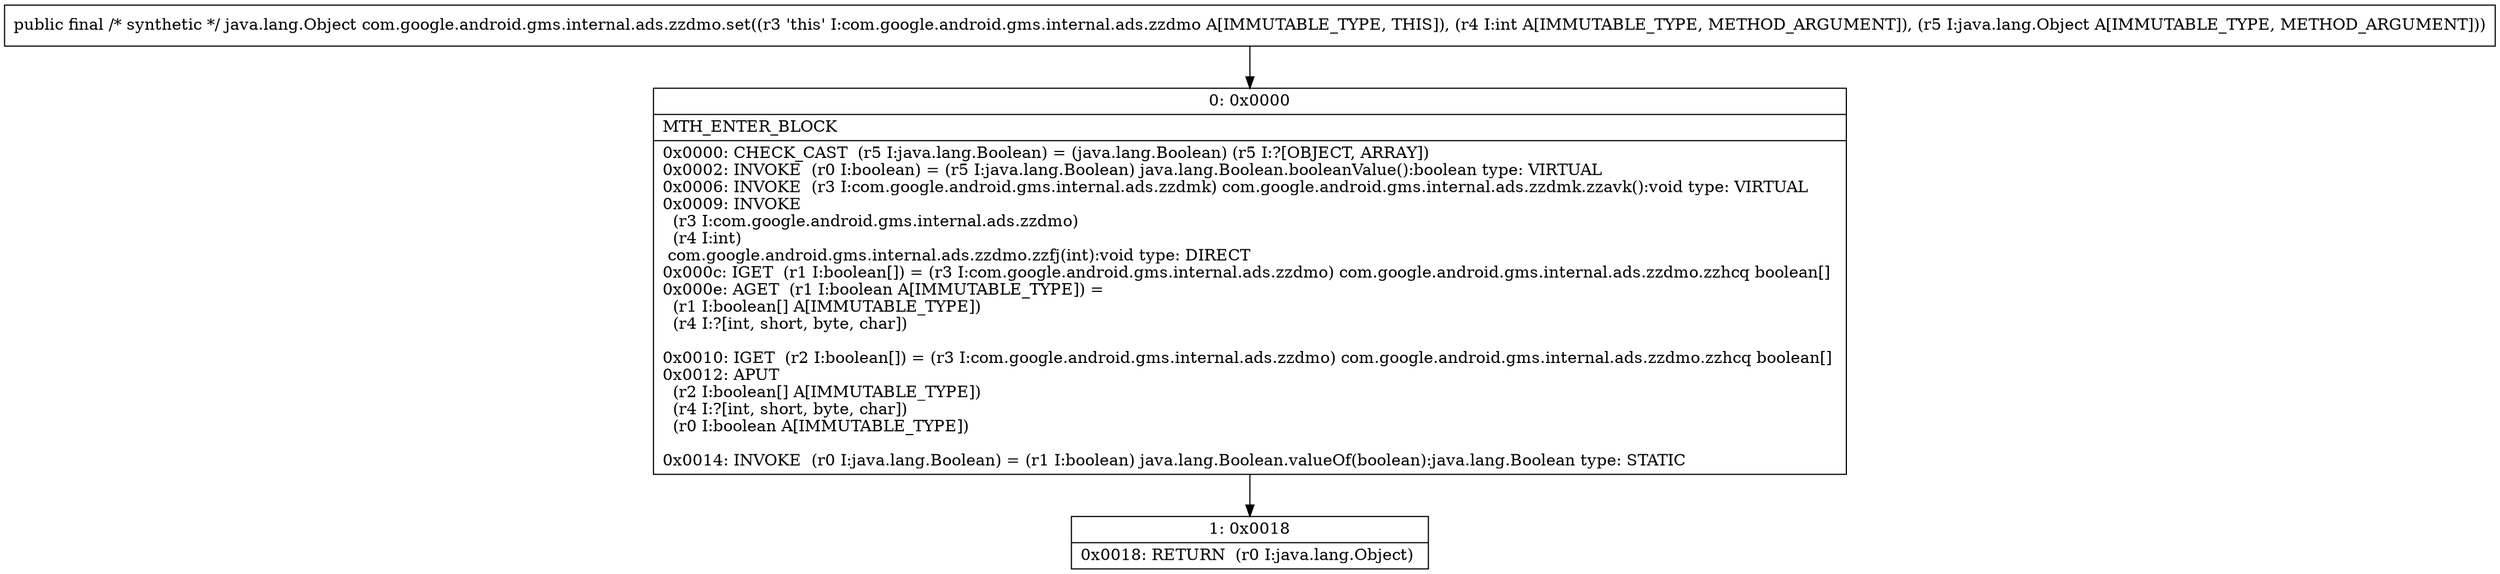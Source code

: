 digraph "CFG forcom.google.android.gms.internal.ads.zzdmo.set(ILjava\/lang\/Object;)Ljava\/lang\/Object;" {
Node_0 [shape=record,label="{0\:\ 0x0000|MTH_ENTER_BLOCK\l|0x0000: CHECK_CAST  (r5 I:java.lang.Boolean) = (java.lang.Boolean) (r5 I:?[OBJECT, ARRAY]) \l0x0002: INVOKE  (r0 I:boolean) = (r5 I:java.lang.Boolean) java.lang.Boolean.booleanValue():boolean type: VIRTUAL \l0x0006: INVOKE  (r3 I:com.google.android.gms.internal.ads.zzdmk) com.google.android.gms.internal.ads.zzdmk.zzavk():void type: VIRTUAL \l0x0009: INVOKE  \l  (r3 I:com.google.android.gms.internal.ads.zzdmo)\l  (r4 I:int)\l com.google.android.gms.internal.ads.zzdmo.zzfj(int):void type: DIRECT \l0x000c: IGET  (r1 I:boolean[]) = (r3 I:com.google.android.gms.internal.ads.zzdmo) com.google.android.gms.internal.ads.zzdmo.zzhcq boolean[] \l0x000e: AGET  (r1 I:boolean A[IMMUTABLE_TYPE]) = \l  (r1 I:boolean[] A[IMMUTABLE_TYPE])\l  (r4 I:?[int, short, byte, char])\l \l0x0010: IGET  (r2 I:boolean[]) = (r3 I:com.google.android.gms.internal.ads.zzdmo) com.google.android.gms.internal.ads.zzdmo.zzhcq boolean[] \l0x0012: APUT  \l  (r2 I:boolean[] A[IMMUTABLE_TYPE])\l  (r4 I:?[int, short, byte, char])\l  (r0 I:boolean A[IMMUTABLE_TYPE])\l \l0x0014: INVOKE  (r0 I:java.lang.Boolean) = (r1 I:boolean) java.lang.Boolean.valueOf(boolean):java.lang.Boolean type: STATIC \l}"];
Node_1 [shape=record,label="{1\:\ 0x0018|0x0018: RETURN  (r0 I:java.lang.Object) \l}"];
MethodNode[shape=record,label="{public final \/* synthetic *\/ java.lang.Object com.google.android.gms.internal.ads.zzdmo.set((r3 'this' I:com.google.android.gms.internal.ads.zzdmo A[IMMUTABLE_TYPE, THIS]), (r4 I:int A[IMMUTABLE_TYPE, METHOD_ARGUMENT]), (r5 I:java.lang.Object A[IMMUTABLE_TYPE, METHOD_ARGUMENT])) }"];
MethodNode -> Node_0;
Node_0 -> Node_1;
}

